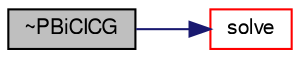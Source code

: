 digraph "~PBiCICG"
{
  bgcolor="transparent";
  edge [fontname="FreeSans",fontsize="10",labelfontname="FreeSans",labelfontsize="10"];
  node [fontname="FreeSans",fontsize="10",shape=record];
  rankdir="LR";
  Node2 [label="~PBiCICG",height=0.2,width=0.4,color="black", fillcolor="grey75", style="filled", fontcolor="black"];
  Node2 -> Node3 [color="midnightblue",fontsize="10",style="solid",fontname="FreeSans"];
  Node3 [label="solve",height=0.2,width=0.4,color="red",URL="$a26838.html#af2a8369a85a8532bb0c9d431c0b6e7ff",tooltip="Solve the matrix with this solver. "];
}
